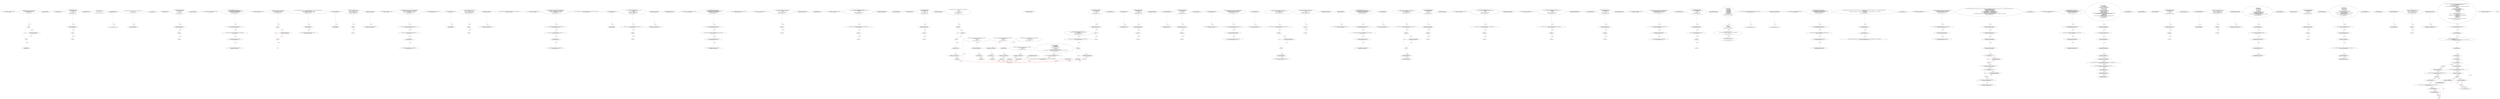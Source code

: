 digraph  {
13 [label="2_ mapping(address => uint) balances_re_ent15;\n13-new_variable-3-3", method="", type_label=new_variable];
19 [label="3_ function withdraw_balances_re_ent15 () public {\n       if (msg.sender.send(balances_re_ent15[msg.sender ]))\n          balances_re_ent15[msg.sender] = 0;\n      }\n19-function_definition-4-7", method="withdraw_balances_re_ent15()", type_label=function_definition];
23 [label="4_ if\n23-if-5-6", method="withdraw_balances_re_ent15()", type_label=if];
2902 [label="4_ end_if", method="withdraw_balances_re_ent15()", type_label=end_if];
36 [label="5_ balances_re_ent15[msg.sender] = 0;\n36-expression_statement-6-6", method="withdraw_balances_re_ent15()", type_label=expression_statement];
44 [label="7_ address public owner;\n44-new_variable-8-8", method="", type_label=new_variable];
51 [label="9_ owner = msg.sender;\n51-expression_statement-10-10", method="", type_label=expression_statement];
57 [label="11_ bool not_called_re_ent41 = true;\n57-new_variable-12-12", method="", type_label=new_variable];
63 [label="12_ function bug_re_ent41() public{\n        require(not_called_re_ent41);\n        if( ! (msg.sender.send(1 ether) ) ){\n            revert();\n        }\n        not_called_re_ent41 = false;\n    }\n63-function_definition-13-19", method="bug_re_ent41()", type_label=function_definition];
67 [label="13_ require(not_called_re_ent41);\n67-expression_statement-14-14", method="bug_re_ent41()", type_label=expression_statement];
72 [label="14_ if\n72-if-15-17", method="bug_re_ent41()", type_label=if];
2951 [label="14_ end_if", method="bug_re_ent41()", type_label=end_if];
87 [label="17_ not_called_re_ent41 = false;\n87-expression_statement-18-18", method="bug_re_ent41()", type_label=expression_statement];
92 [label="19_ modifier onlyOwner {\n        require(msg.sender == owner);\n        _;\n    }\n92-expression_statement-20-23", method="", type_label=expression_statement];
95 [label="20_ require(msg.sender == owner);\n95-expression_statement-21-21", method="", type_label=expression_statement];
104 [label="21_ _;\n104-expression_statement-22-22", method="", type_label=expression_statement];
106 [label="23_ function transferOwnership(address newOwner) onlyOwner public {\n        owner = newOwner;\n    }\n106-function_definition-24-26", method="transferOwnership(address newOwner)", type_label=function_definition];
112 [label="23_ onlyOwner\n112-expression_statement-24-24", method="transferOwnership(address newOwner)", type_label=expression_statement];
116 [label="24_ owner = newOwner;\n116-expression_statement-25-25", method="transferOwnership(address newOwner)", type_label=expression_statement];
120 [label="26_ uint256 counter_re_ent42 =0;\n120-new_variable-27-27", method="", type_label=new_variable];
125 [label="27_ function callme_re_ent42() public{\n        require(counter_re_ent42<=5);\n	if( ! (msg.sender.send(10 ether) ) ){\n            revert();\n        }\n        counter_re_ent42 += 1;\n    }\n125-function_definition-28-34", method="callme_re_ent42()", type_label=function_definition];
129 [label="28_ require(counter_re_ent42<=5);\n129-expression_statement-29-29", method="callme_re_ent42()", type_label=expression_statement];
136 [label="29_ if\n136-if-30-32", method="callme_re_ent42()", type_label=if];
3015 [label="29_ end_if", method="callme_re_ent42()", type_label=end_if];
151 [label="32_ counter_re_ent42 += 1;\n151-expression_statement-33-33", method="callme_re_ent42()", type_label=expression_statement];
158 [label="36_ mapping(address => uint) redeemableEther_re_ent39;\n158-new_variable-37-37", method="", type_label=new_variable];
164 [label="37_ function claimReward_re_ent39() public {        \n        require(redeemableEther_re_ent39[msg.sender] > 0);\n        uint transferValue_re_ent39 = redeemableEther_re_ent39[msg.sender];\n        msg.sender.transfer(transferValue_re_ent39);    \n        redeemableEther_re_ent39[msg.sender] = 0;\n    }\n164-function_definition-38-43", method="claimReward_re_ent39()", type_label=function_definition];
168 [label="38_ require(redeemableEther_re_ent39[msg.sender] > 0);\n168-expression_statement-39-39", method="claimReward_re_ent39()", type_label=expression_statement];
179 [label="39_ uint transferValue_re_ent39 = redeemableEther_re_ent39[msg.sender];\n179-new_variable-40-40", method="claimReward_re_ent39()", type_label=new_variable];
189 [label="40_ msg.sender.transfer(transferValue_re_ent39);\n189-expression_statement-41-41", method="claimReward_re_ent39()", type_label=expression_statement];
198 [label="41_ redeemableEther_re_ent39[msg.sender] = 0;\n198-expression_statement-42-42", method="claimReward_re_ent39()", type_label=expression_statement];
216 [label="44_ mapping(address => uint) balances_re_ent36;\n216-new_variable-45-45", method="", type_label=new_variable];
222 [label="45_ function withdraw_balances_re_ent36 () public {\n       if (msg.sender.send(balances_re_ent36[msg.sender ]))\n          balances_re_ent36[msg.sender] = 0;\n      }\n222-function_definition-46-49", method="withdraw_balances_re_ent36()", type_label=function_definition];
226 [label="46_ if\n226-if-47-48", method="withdraw_balances_re_ent36()", type_label=if];
3105 [label="46_ end_if", method="withdraw_balances_re_ent36()", type_label=end_if];
239 [label="47_ balances_re_ent36[msg.sender] = 0;\n239-expression_statement-48-48", method="withdraw_balances_re_ent36()", type_label=expression_statement];
265 [label="50_ function receiveApproval(address _from, uint256 _value, address _token, bytes memory _extraData) public {\n        Token t = Token(_token);\n        require(t.transferFrom(_from, address(this), _value));\n        emit receivedTokens(_from, _value, _token, _extraData);\n    }\n265-function_definition-51-55", method="receiveApproval(address _from,uint256 _value,address _token,bytes memory _extraData)", type_label=function_definition];
285 [label="51_ Token t = Token(_token);\n285-new_variable-52-52", method="receiveApproval(address _from,uint256 _value,address _token,bytes memory _extraData)", type_label=new_variable];
295 [label="52_ require(t.transferFrom(_from, address(this), _value));\n295-expression_statement-53-53", method="receiveApproval(address _from,uint256 _value,address _token,bytes memory _extraData)", type_label=expression_statement];
321 [label="55_ address payable lastPlayer_re_ent2;\n321-new_variable-56-56", method="", type_label=new_variable];
325 [label="56_ uint jackpot_re_ent2;\n325-new_variable-57-57", method="", type_label=new_variable];
329 [label="57_ function buyTicket_re_ent2() public{\n	    if (!(lastPlayer_re_ent2.send(jackpot_re_ent2)))\n        revert();\n      lastPlayer_re_ent2 = msg.sender;\n      jackpot_re_ent2    = address(this).balance;\n    }\n329-function_definition-58-63", method="buyTicket_re_ent2()", type_label=function_definition];
333 [label="58_ if\n333-if-59-60", method="buyTicket_re_ent2()", type_label=if];
3212 [label="58_ end_if", method="buyTicket_re_ent2()", type_label=end_if];
344 [label="60_ lastPlayer_re_ent2 = msg.sender;\n344-expression_statement-61-61", method="buyTicket_re_ent2()", type_label=expression_statement];
350 [label="61_ jackpot_re_ent2    = address(this).balance;\n350-expression_statement-62-62", method="buyTicket_re_ent2()", type_label=expression_statement];
372 [label="66_ mapping(address => uint) balances_re_ent17;\n372-new_variable-67-67", method="", type_label=new_variable];
378 [label="67_ function withdrawFunds_re_ent17 (uint256 _weiToWithdraw) public {\n        require(balances_re_ent17[msg.sender] >= _weiToWithdraw);\n        (bool success,)=msg.sender.call.value(_weiToWithdraw)(\"\");\n        require(success);   \n        balances_re_ent17[msg.sender] -= _weiToWithdraw;\n    }\n378-function_definition-68-73", method="withdrawFunds_re_ent17(uint256 _weiToWithdraw)", type_label=function_definition];
386 [label="68_ require(balances_re_ent17[msg.sender] >= _weiToWithdraw);\n386-expression_statement-69-69", method="withdrawFunds_re_ent17(uint256 _weiToWithdraw)", type_label=expression_statement];
397 [label="69_ (bool success,)=msg.sender.call.value(_weiToWithdraw)(\"\");\n397-new_variable-70-70", method="withdrawFunds_re_ent17(uint256 _weiToWithdraw)", type_label=new_variable];
417 [label="70_ require(success);\n417-expression_statement-71-71", method="withdrawFunds_re_ent17(uint256 _weiToWithdraw)", type_label=expression_statement];
422 [label="71_ balances_re_ent17[msg.sender] -= _weiToWithdraw;\n422-expression_statement-72-72", method="withdrawFunds_re_ent17(uint256 _weiToWithdraw)", type_label=expression_statement];
433 [label="75_ function totalSupply() public view returns (uint256);\n433-function_definition-76-76", method="totalSupply()", type_label=function_definition];
441 [label="76_ address payable lastPlayer_re_ent37;\n441-new_variable-77-77", method="", type_label=new_variable];
445 [label="77_ uint jackpot_re_ent37;\n445-new_variable-78-78", method="", type_label=new_variable];
449 [label="78_ function buyTicket_re_ent37() public{\n	    if (!(lastPlayer_re_ent37.send(jackpot_re_ent37)))\n        revert();\n      lastPlayer_re_ent37 = msg.sender;\n      jackpot_re_ent37    = address(this).balance;\n    }\n449-function_definition-79-84", method="buyTicket_re_ent37()", type_label=function_definition];
453 [label="79_ if\n453-if-80-81", method="buyTicket_re_ent37()", type_label=if];
3332 [label="79_ end_if", method="buyTicket_re_ent37()", type_label=end_if];
464 [label="81_ lastPlayer_re_ent37 = msg.sender;\n464-expression_statement-82-82", method="buyTicket_re_ent37()", type_label=expression_statement];
470 [label="82_ jackpot_re_ent37    = address(this).balance;\n470-expression_statement-83-83", method="buyTicket_re_ent37()", type_label=expression_statement];
478 [label="84_ function actualBalanceOf(address _owner) public view returns (uint256 balance);\n478-function_definition-85-85", method="actualBalanceOf(address _owner)", type_label=function_definition];
491 [label="85_ mapping(address => uint) balances_re_ent3;\n491-new_variable-86-86", method="", type_label=new_variable];
497 [label="86_ function withdrawFunds_re_ent3 (uint256 _weiToWithdraw) public {\n        require(balances_re_ent3[msg.sender] >= _weiToWithdraw);\n	(bool success,)= msg.sender.call.value(_weiToWithdraw)(\"\");\n        require(success);   \n        balances_re_ent3[msg.sender] -= _weiToWithdraw;\n    }\n497-function_definition-87-92", method="withdrawFunds_re_ent3(uint256 _weiToWithdraw)", type_label=function_definition];
505 [label="87_ require(balances_re_ent3[msg.sender] >= _weiToWithdraw);\n505-expression_statement-88-88", method="withdrawFunds_re_ent3(uint256 _weiToWithdraw)", type_label=expression_statement];
516 [label="88_ (bool success,)= msg.sender.call.value(_weiToWithdraw)(\"\");\n516-new_variable-89-89", method="withdrawFunds_re_ent3(uint256 _weiToWithdraw)", type_label=new_variable];
536 [label="89_ require(success);\n536-expression_statement-90-90", method="withdrawFunds_re_ent3(uint256 _weiToWithdraw)", type_label=expression_statement];
541 [label="90_ balances_re_ent3[msg.sender] -= _weiToWithdraw;\n541-expression_statement-91-91", method="withdrawFunds_re_ent3(uint256 _weiToWithdraw)", type_label=expression_statement];
549 [label="92_ function transferFrom(address _from, address _to, uint256 _value) public returns (bool success);\n549-function_definition-93-93", method="transferFrom(address _from,address _to,uint256 _value)", type_label=function_definition];
569 [label="93_ address payable lastPlayer_re_ent9;\n569-new_variable-94-94", method="", type_label=new_variable];
573 [label="94_ uint jackpot_re_ent9;\n573-new_variable-95-95", method="", type_label=new_variable];
577 [label="95_ function buyTicket_re_ent9() public{\n	    (bool success,) = lastPlayer_re_ent9.call.value(jackpot_re_ent9)(\"\");\n	    if (!success)\n	        revert();\n      lastPlayer_re_ent9 = msg.sender;\n      jackpot_re_ent9    = address(this).balance;\n    }\n577-function_definition-96-102", method="buyTicket_re_ent9()", type_label=function_definition];
581 [label="96_ (bool success,) = lastPlayer_re_ent9.call.value(jackpot_re_ent9)(\"\");\n581-new_variable-97-97", method="buyTicket_re_ent9()", type_label=new_variable];
599 [label="97_ if\n599-if-98-99", method="buyTicket_re_ent9()", type_label=if];
3478 [label="97_ end_if", method="buyTicket_re_ent9()", type_label=end_if];
604 [label="99_ lastPlayer_re_ent9 = msg.sender;\n604-expression_statement-100-100", method="buyTicket_re_ent9()", type_label=expression_statement];
610 [label="100_ jackpot_re_ent9    = address(this).balance;\n610-expression_statement-101-101", method="buyTicket_re_ent9()", type_label=expression_statement];
618 [label="102_ function renounceOwnership() public;\n618-function_definition-103-103", method="renounceOwnership()", type_label=function_definition];
621 [label="103_ mapping(address => uint) redeemableEther_re_ent25;\n621-new_variable-104-104", method="", type_label=new_variable];
627 [label="104_ function claimReward_re_ent25() public {        \n        require(redeemableEther_re_ent25[msg.sender] > 0);\n        uint transferValue_re_ent25 = redeemableEther_re_ent25[msg.sender];\n        msg.sender.transfer(transferValue_re_ent25);    \n        redeemableEther_re_ent25[msg.sender] = 0;\n    }\n627-function_definition-105-110", method="claimReward_re_ent25()", type_label=function_definition];
631 [label="105_ require(redeemableEther_re_ent25[msg.sender] > 0);\n631-expression_statement-106-106", method="claimReward_re_ent25()", type_label=expression_statement];
642 [label="106_ uint transferValue_re_ent25 = redeemableEther_re_ent25[msg.sender];\n642-new_variable-107-107", method="claimReward_re_ent25()", type_label=new_variable];
652 [label="107_ msg.sender.transfer(transferValue_re_ent25);\n652-expression_statement-108-108", method="claimReward_re_ent25()", type_label=expression_statement];
661 [label="108_ redeemableEther_re_ent25[msg.sender] = 0;\n661-expression_statement-109-109", method="claimReward_re_ent25()", type_label=expression_statement];
669 [label="110_ function transferOwnership(address _newOwner) public;\n669-function_definition-111-111", method="transferOwnership(address _newOwner)", type_label=function_definition];
676 [label="111_ mapping(address => uint) userBalance_re_ent19;\n676-new_variable-112-112", method="", type_label=new_variable];
682 [label="112_ function withdrawBalance_re_ent19() public{\n        if( ! (msg.sender.send(userBalance_re_ent19[msg.sender]) ) ){\n            revert();\n        }\n        userBalance_re_ent19[msg.sender] = 0;\n    }\n682-function_definition-113-118", method="withdrawBalance_re_ent19()", type_label=function_definition];
686 [label="113_ if\n686-if-114-116", method="withdrawBalance_re_ent19()", type_label=if];
3565 [label="113_ end_if", method="withdrawBalance_re_ent19()", type_label=end_if];
704 [label="116_ userBalance_re_ent19[msg.sender] = 0;\n704-expression_statement-117-117", method="withdrawBalance_re_ent19()", type_label=expression_statement];
712 [label="118_ function pause() public;\n712-function_definition-119-119", method="pause()", type_label=function_definition];
715 [label="119_ mapping(address => uint) userBalance_re_ent26;\n715-new_variable-120-120", method="", type_label=new_variable];
721 [label="120_ function withdrawBalance_re_ent26() public{\n        (bool success,)= msg.sender.call.value(userBalance_re_ent26[msg.sender])(\"\");\n        if( ! success ){\n            revert();\n        }\n        userBalance_re_ent26[msg.sender] = 0;\n    }\n721-function_definition-121-127", method="withdrawBalance_re_ent26()", type_label=function_definition];
725 [label="121_ (bool success,)= msg.sender.call.value(userBalance_re_ent26[msg.sender])(\"\");\n725-new_variable-122-122", method="withdrawBalance_re_ent26()", type_label=new_variable];
749 [label="122_ if\n749-if-123-125", method="withdrawBalance_re_ent26()", type_label=if];
3628 [label="122_ end_if", method="withdrawBalance_re_ent26()", type_label=end_if];
755 [label="125_ userBalance_re_ent26[msg.sender] = 0;\n755-expression_statement-126-126", method="withdrawBalance_re_ent26()", type_label=expression_statement];
763 [label="127_ function unpause() public;\n763-function_definition-128-128", method="unpause()", type_label=function_definition];
766 [label="128_ bool not_called_re_ent20 = true;\n766-new_variable-129-129", method="", type_label=new_variable];
772 [label="129_ function bug_re_ent20() public{\n        require(not_called_re_ent20);\n        if( ! (msg.sender.send(1 ether) ) ){\n            revert();\n        }\n        not_called_re_ent20 = false;\n    }\n772-function_definition-130-136", method="bug_re_ent20()", type_label=function_definition];
776 [label="130_ require(not_called_re_ent20);\n776-expression_statement-131-131", method="bug_re_ent20()", type_label=expression_statement];
781 [label="131_ if\n781-if-132-134", method="bug_re_ent20()", type_label=if];
3660 [label="131_ end_if", method="bug_re_ent20()", type_label=end_if];
796 [label="134_ not_called_re_ent20 = false;\n796-expression_statement-135-135", method="bug_re_ent20()", type_label=expression_statement];
804 [label="138_ function mul(uint256 a, uint256 b) internal pure returns (uint256) {\n        if (a == 0) {\n            return 0;\n        }\n        uint256 c = a * b;\n        require(c / a == b, \"Safe mul error\");\n        return c;\n    }\n804-function_definition-139-146", method="mul(uint256 a,uint256 b)", type_label=function_definition];
821 [label="139_ if_a == 0\n821-if-140-142", method="mul(uint256 a,uint256 b)", type_label=if];
3700 [label="139_ end_if", method="mul(uint256 a,uint256 b)", type_label=end_if];
826 [label="140_ return 0;\n826-return-141-141", method="mul(uint256 a,uint256 b)", type_label=return];
828 [label="142_ uint256 c = a * b;\n828-new_variable-143-143", method="mul(uint256 a,uint256 b)", type_label=new_variable];
836 [label="143_ require(c / a == b, \"Safe mul error\");\n836-expression_statement-144-144", method="mul(uint256 a,uint256 b)", type_label=expression_statement];
848 [label="144_ return c;\n848-return-145-145", method="mul(uint256 a,uint256 b)", type_label=return];
850 [label="146_ function div(uint256 a, uint256 b) internal pure returns (uint256) {\n        require(b > 0, \"Safe div error\");\n        uint256 c = a / b;\n        return c;\n    }\n850-function_definition-147-151", method="div(uint256 a,uint256 b)", type_label=function_definition];
867 [label="147_ require(b > 0, \"Safe div error\");\n867-expression_statement-148-148", method="div(uint256 a,uint256 b)", type_label=expression_statement];
877 [label="148_ uint256 c = a / b;\n877-new_variable-149-149", method="div(uint256 a,uint256 b)", type_label=new_variable];
885 [label="149_ return c;\n885-return-150-150", method="div(uint256 a,uint256 b)", type_label=return];
887 [label="151_ function sub(uint256 a, uint256 b) internal pure returns (uint256) {\n        require(b <= a, \"Safe sub error\");\n        uint256 c = a - b;\n        return c;\n    }\n887-function_definition-152-156", method="sub(uint256 a,uint256 b)", type_label=function_definition];
904 [label="152_ require(b <= a, \"Safe sub error\");\n904-expression_statement-153-153", method="sub(uint256 a,uint256 b)", type_label=expression_statement];
914 [label="153_ uint256 c = a - b;\n914-new_variable-154-154", method="sub(uint256 a,uint256 b)", type_label=new_variable];
922 [label="154_ return c;\n922-return-155-155", method="sub(uint256 a,uint256 b)", type_label=return];
924 [label="156_ function add(uint256 a, uint256 b) internal pure returns (uint256) {\n        uint256 c = a + b;\n        require(c >= a, \"Safe add error\");\n        return c;\n    }\n924-function_definition-157-161", method="add(uint256 a,uint256 b)", type_label=function_definition];
941 [label="157_ uint256 c = a + b;\n941-new_variable-158-158", method="add(uint256 a,uint256 b)", type_label=new_variable];
949 [label="158_ require(c >= a, \"Safe add error\");\n949-expression_statement-159-159", method="add(uint256 a,uint256 b)", type_label=expression_statement];
959 [label="159_ return c;\n959-return-160-160", method="add(uint256 a,uint256 b)", type_label=return];
961 [label="161_ function mod(uint256 a, uint256 b) internal pure returns (uint256) {\n        require(b != 0, \"Safe mod error\");\n        return a % b;\n    }\n961-function_definition-162-165", method="mod(uint256 a,uint256 b)", type_label=function_definition];
978 [label="162_ require(b != 0, \"Safe mod error\");\n978-expression_statement-163-163", method="mod(uint256 a,uint256 b)", type_label=expression_statement];
988 [label="163_ return a % b;\n988-return-164-164", method="mod(uint256 a,uint256 b)", type_label=return];
1006 [label="168_ uint256 counter_re_ent28 =0;\n1006-new_variable-169-169", method="", type_label=new_variable];
1011 [label="169_ function callme_re_ent28() public{\n        require(counter_re_ent28<=5);\n	if( ! (msg.sender.send(10 ether) ) ){\n            revert();\n        }\n        counter_re_ent28 += 1;\n    }\n1011-function_definition-170-176", method="callme_re_ent28()", type_label=function_definition];
1015 [label="170_ require(counter_re_ent28<=5);\n1015-expression_statement-171-171", method="callme_re_ent28()", type_label=expression_statement];
1022 [label="171_ if\n1022-if-172-174", method="callme_re_ent28()", type_label=if];
3901 [label="171_ end_if", method="callme_re_ent28()", type_label=end_if];
1037 [label="174_ counter_re_ent28 += 1;\n1037-expression_statement-175-175", method="callme_re_ent28()", type_label=expression_statement];
1041 [label="176_ uint public minimumQuorum;\n1041-new_variable-177-177", method="", type_label=new_variable];
1046 [label="177_ bool not_called_re_ent34 = true;\n1046-new_variable-178-178", method="", type_label=new_variable];
1052 [label="178_ function bug_re_ent34() public{\n        require(not_called_re_ent34);\n        if( ! (msg.sender.send(1 ether) ) ){\n            revert();\n        }\n        not_called_re_ent34 = false;\n    }\n1052-function_definition-179-185", method="bug_re_ent34()", type_label=function_definition];
1056 [label="179_ require(not_called_re_ent34);\n1056-expression_statement-180-180", method="bug_re_ent34()", type_label=expression_statement];
1061 [label="180_ if\n1061-if-181-183", method="bug_re_ent34()", type_label=if];
3940 [label="180_ end_if", method="bug_re_ent34()", type_label=end_if];
1076 [label="183_ not_called_re_ent34 = false;\n1076-expression_statement-184-184", method="bug_re_ent34()", type_label=expression_statement];
1081 [label="185_ uint public minimumTokensToVote;\n1081-new_variable-186-186", method="", type_label=new_variable];
1086 [label="186_ uint256 counter_re_ent21 =0;\n1086-new_variable-187-187", method="", type_label=new_variable];
1091 [label="187_ function callme_re_ent21() public{\n        require(counter_re_ent21<=5);\n	if( ! (msg.sender.send(10 ether) ) ){\n            revert();\n        }\n        counter_re_ent21 += 1;\n    }\n1091-function_definition-188-194", method="callme_re_ent21()", type_label=function_definition];
1095 [label="188_ require(counter_re_ent21<=5);\n1095-expression_statement-189-189", method="callme_re_ent21()", type_label=expression_statement];
1102 [label="189_ if\n1102-if-190-192", method="callme_re_ent21()", type_label=if];
3981 [label="189_ end_if", method="callme_re_ent21()", type_label=end_if];
1117 [label="192_ counter_re_ent21 += 1;\n1117-expression_statement-193-193", method="callme_re_ent21()", type_label=expression_statement];
1121 [label="194_ uint public debatingPeriodInMinutes;\n1121-new_variable-195-195", method="", type_label=new_variable];
1126 [label="195_ mapping(address => uint) balances_re_ent10;\n1126-new_variable-196-196", method="", type_label=new_variable];
1132 [label="196_ function withdrawFunds_re_ent10 (uint256 _weiToWithdraw) public {\n        require(balances_re_ent10[msg.sender] >= _weiToWithdraw);\n        require(msg.sender.send(_weiToWithdraw));   \n        balances_re_ent10[msg.sender] -= _weiToWithdraw;\n    }\n1132-function_definition-197-201", method="withdrawFunds_re_ent10(uint256 _weiToWithdraw)", type_label=function_definition];
1140 [label="197_ require(balances_re_ent10[msg.sender] >= _weiToWithdraw);\n1140-expression_statement-198-198", method="withdrawFunds_re_ent10(uint256 _weiToWithdraw)", type_label=expression_statement];
1151 [label="198_ require(msg.sender.send(_weiToWithdraw));\n1151-expression_statement-199-199", method="withdrawFunds_re_ent10(uint256 _weiToWithdraw)", type_label=expression_statement];
1163 [label="199_ balances_re_ent10[msg.sender] -= _weiToWithdraw;\n1163-expression_statement-200-200", method="withdrawFunds_re_ent10(uint256 _weiToWithdraw)", type_label=expression_statement];
1171 [label="201_ Proposal[] public proposals;\n1171-new_variable-202-202", method="", type_label=new_variable];
1178 [label="202_ mapping(address => uint) balances_re_ent21;\n1178-new_variable-203-203", method="", type_label=new_variable];
1184 [label="203_ function withdraw_balances_re_ent21 () public {\n       (bool success,)= msg.sender.call.value(balances_re_ent21[msg.sender ])(\"\");\n       if (success)\n          balances_re_ent21[msg.sender] = 0;\n      }\n1184-function_definition-204-208", method="withdraw_balances_re_ent21()", type_label=function_definition];
1188 [label="204_ (bool success,)= msg.sender.call.value(balances_re_ent21[msg.sender ])(\"\");\n1188-new_variable-205-205", method="withdraw_balances_re_ent21()", type_label=new_variable];
1212 [label="205_ if\n1212-if-206-207", method="withdraw_balances_re_ent21()", type_label=if];
4091 [label="205_ end_if", method="withdraw_balances_re_ent21()", type_label=end_if];
1214 [label="206_ balances_re_ent21[msg.sender] = 0;\n1214-expression_statement-207-207", method="withdraw_balances_re_ent21()", type_label=expression_statement];
1222 [label="208_ uint public numProposals;\n1222-new_variable-209-209", method="", type_label=new_variable];
1227 [label="209_ mapping(address => uint) userBalance_re_ent12;\n1227-new_variable-210-210", method="", type_label=new_variable];
1233 [label="210_ function withdrawBalance_re_ent12() public{\n        if( ! (msg.sender.send(userBalance_re_ent12[msg.sender]) ) ){\n            revert();\n        }\n        userBalance_re_ent12[msg.sender] = 0;\n    }\n1233-function_definition-211-216", method="withdrawBalance_re_ent12()", type_label=function_definition];
1237 [label="211_ if\n1237-if-212-214", method="withdrawBalance_re_ent12()", type_label=if];
4116 [label="211_ end_if", method="withdrawBalance_re_ent12()", type_label=end_if];
1255 [label="214_ userBalance_re_ent12[msg.sender] = 0;\n1255-expression_statement-215-215", method="withdrawBalance_re_ent12()", type_label=expression_statement];
1263 [label="216_ Token public tokenAddress;\n1263-new_variable-217-217", method="", type_label=new_variable];
1269 [label="217_ mapping(address => uint) redeemableEther_re_ent11;\n1269-new_variable-218-218", method="", type_label=new_variable];
1275 [label="218_ function claimReward_re_ent11() public {        \n        require(redeemableEther_re_ent11[msg.sender] > 0);\n        uint transferValue_re_ent11 = redeemableEther_re_ent11[msg.sender];\n        msg.sender.transfer(transferValue_re_ent11);    \n        redeemableEther_re_ent11[msg.sender] = 0;\n    }\n1275-function_definition-219-224", method="claimReward_re_ent11()", type_label=function_definition];
1279 [label="219_ require(redeemableEther_re_ent11[msg.sender] > 0);\n1279-expression_statement-220-220", method="claimReward_re_ent11()", type_label=expression_statement];
1290 [label="220_ uint transferValue_re_ent11 = redeemableEther_re_ent11[msg.sender];\n1290-new_variable-221-221", method="claimReward_re_ent11()", type_label=new_variable];
1300 [label="221_ msg.sender.transfer(transferValue_re_ent11);\n1300-expression_statement-222-222", method="claimReward_re_ent11()", type_label=expression_statement];
1309 [label="222_ redeemableEther_re_ent11[msg.sender] = 0;\n1309-expression_statement-223-223", method="claimReward_re_ent11()", type_label=expression_statement];
1317 [label="224_ address chairmanAddress;\n1317-new_variable-225-225", method="", type_label=new_variable];
1321 [label="225_ mapping(address => uint) balances_re_ent1;\n1321-new_variable-226-226", method="", type_label=new_variable];
1327 [label="226_ function withdraw_balances_re_ent1 () public {\n       (bool success,) =msg.sender.call.value(balances_re_ent1[msg.sender ])(\"\");\n       if (success)\n          balances_re_ent1[msg.sender] = 0;\n      }\n1327-function_definition-227-231", method="withdraw_balances_re_ent1()", type_label=function_definition];
1331 [label="227_ (bool success,) =msg.sender.call.value(balances_re_ent1[msg.sender ])(\"\");\n1331-new_variable-228-228", method="withdraw_balances_re_ent1()", type_label=new_variable];
1355 [label="228_ if\n1355-if-229-230", method="withdraw_balances_re_ent1()", type_label=if];
4234 [label="228_ end_if", method="withdraw_balances_re_ent1()", type_label=end_if];
1357 [label="229_ balances_re_ent1[msg.sender] = 0;\n1357-expression_statement-230-230", method="withdraw_balances_re_ent1()", type_label=expression_statement];
1365 [label="231_ bool public initialized = false;\n1365-new_variable-232-232", method="", type_label=new_variable];
1372 [label="232_ uint256 counter_re_ent35 =0;\n1372-new_variable-233-233", method="", type_label=new_variable];
1377 [label="233_ function callme_re_ent35() public{\n        require(counter_re_ent35<=5);\n	if( ! (msg.sender.send(10 ether) ) ){\n            revert();\n        }\n        counter_re_ent35 += 1;\n    }\n1377-function_definition-234-240", method="callme_re_ent35()", type_label=function_definition];
1381 [label="234_ require(counter_re_ent35<=5);\n1381-expression_statement-235-235", method="callme_re_ent35()", type_label=expression_statement];
1388 [label="235_ if\n1388-if-236-238", method="callme_re_ent35()", type_label=if];
4267 [label="235_ end_if", method="callme_re_ent35()", type_label=end_if];
1403 [label="238_ counter_re_ent35 += 1;\n1403-expression_statement-239-239", method="callme_re_ent35()", type_label=expression_statement];
1409 [label="241_ mapping(address => uint) userBalance_re_ent40;\n1409-new_variable-242-242", method="", type_label=new_variable];
1415 [label="242_ function withdrawBalance_re_ent40() public{\n        (bool success,)=msg.sender.call.value(userBalance_re_ent40[msg.sender])(\"\");\n        if( ! success ){\n            revert();\n        }\n        userBalance_re_ent40[msg.sender] = 0;\n    }\n1415-function_definition-243-249", method="withdrawBalance_re_ent40()", type_label=function_definition];
1419 [label="243_ (bool success,)=msg.sender.call.value(userBalance_re_ent40[msg.sender])(\"\");\n1419-new_variable-244-244", method="withdrawBalance_re_ent40()", type_label=new_variable];
1443 [label="244_ if\n1443-if-245-247", method="withdrawBalance_re_ent40()", type_label=if];
4322 [label="244_ end_if", method="withdrawBalance_re_ent40()", type_label=end_if];
1449 [label="247_ userBalance_re_ent40[msg.sender] = 0;\n1449-expression_statement-248-248", method="withdrawBalance_re_ent40()", type_label=expression_statement];
1475 [label="250_ mapping(address => uint) userBalance_re_ent33;\n1475-new_variable-251-251", method="", type_label=new_variable];
1481 [label="251_ function withdrawBalance_re_ent33() public{\n        (bool success,)= msg.sender.call.value(userBalance_re_ent33[msg.sender])(\"\");\n        if( ! success ){\n            revert();\n        }\n        userBalance_re_ent33[msg.sender] = 0;\n    }\n1481-function_definition-252-258", method="withdrawBalance_re_ent33()", type_label=function_definition];
1485 [label="252_ (bool success,)= msg.sender.call.value(userBalance_re_ent33[msg.sender])(\"\");\n1485-new_variable-253-253", method="withdrawBalance_re_ent33()", type_label=new_variable];
1509 [label="253_ if\n1509-if-254-256", method="withdrawBalance_re_ent33()", type_label=if];
4388 [label="253_ end_if", method="withdrawBalance_re_ent33()", type_label=end_if];
1515 [label="256_ userBalance_re_ent33[msg.sender] = 0;\n1515-expression_statement-257-257", method="withdrawBalance_re_ent33()", type_label=expression_statement];
1537 [label="259_ bool not_called_re_ent27 = true;\n1537-new_variable-260-260", method="", type_label=new_variable];
1543 [label="260_ function bug_re_ent27() public{\n        require(not_called_re_ent27);\n        if( ! (msg.sender.send(1 ether) ) ){\n            revert();\n        }\n        not_called_re_ent27 = false;\n    }\n1543-function_definition-261-267", method="bug_re_ent27()", type_label=function_definition];
1547 [label="261_ require(not_called_re_ent27);\n1547-expression_statement-262-262", method="bug_re_ent27()", type_label=expression_statement];
1552 [label="262_ if\n1552-if-263-265", method="bug_re_ent27()", type_label=if];
4431 [label="262_ end_if", method="bug_re_ent27()", type_label=end_if];
1567 [label="265_ not_called_re_ent27 = false;\n1567-expression_statement-266-266", method="bug_re_ent27()", type_label=expression_statement];
1590 [label="268_ mapping(address => uint) balances_re_ent31;\n1590-new_variable-269-269", method="", type_label=new_variable];
1596 [label="269_ function withdrawFunds_re_ent31 (uint256 _weiToWithdraw) public {\n        require(balances_re_ent31[msg.sender] >= _weiToWithdraw);\n        require(msg.sender.send(_weiToWithdraw));   \n        balances_re_ent31[msg.sender] -= _weiToWithdraw;\n    }\n1596-function_definition-270-274", method="withdrawFunds_re_ent31(uint256 _weiToWithdraw)", type_label=function_definition];
1604 [label="270_ require(balances_re_ent31[msg.sender] >= _weiToWithdraw);\n1604-expression_statement-271-271", method="withdrawFunds_re_ent31(uint256 _weiToWithdraw)", type_label=expression_statement];
1615 [label="271_ require(msg.sender.send(_weiToWithdraw));\n1615-expression_statement-272-272", method="withdrawFunds_re_ent31(uint256 _weiToWithdraw)", type_label=expression_statement];
1627 [label="272_ balances_re_ent31[msg.sender] -= _weiToWithdraw;\n1627-expression_statement-273-273", method="withdrawFunds_re_ent31(uint256 _weiToWithdraw)", type_label=expression_statement];
1657 [label="275_ bool not_called_re_ent13 = true;\n1657-new_variable-276-276", method="", type_label=new_variable];
1663 [label="276_ function bug_re_ent13() public{\n        require(not_called_re_ent13);\n        (bool success,)=msg.sender.call.value(1 ether)(\"\");\n        if( ! success ){\n            revert();\n        }\n        not_called_re_ent13 = false;\n    }\n1663-function_definition-277-284", method="bug_re_ent13()", type_label=function_definition];
1667 [label="277_ require(not_called_re_ent13);\n1667-expression_statement-278-278", method="bug_re_ent13()", type_label=expression_statement];
1672 [label="278_ (bool success,)=msg.sender.call.value(1 ether)(\"\");\n1672-new_variable-279-279", method="bug_re_ent13()", type_label=new_variable];
1693 [label="279_ if\n1693-if-280-282", method="bug_re_ent13()", type_label=if];
4572 [label="279_ end_if", method="bug_re_ent13()", type_label=end_if];
1699 [label="282_ not_called_re_ent13 = false;\n1699-expression_statement-283-283", method="bug_re_ent13()", type_label=expression_statement];
1718 [label="285_ struct Proposal {\n        address recipient;\n        uint amount;\n        string description;\n        bool signedByChairman;\n        uint minExecutionDate;\n        bool executed;\n        bool proposalPassed;\n        uint numberOfVotes;\n        bytes32 proposalHash;\n        Vote[] votes;\n        mapping (address => bool) voted;\n    }\n1718-expression_statement-286-298", method="Proposal()", type_label=expression_statement];
1768 [label="298_ struct Vote {\n        bool inSupport;\n        address voter;\n    }\n1768-expression_statement-299-302", method="Vote()", type_label=expression_statement];
1778 [label="302_ modifier onlyTokenholders {\n        require(tokenAddress.actualBalanceOf(msg.sender) > minimumTokensToVote);\n        _;\n    }\n1778-expression_statement-303-306", method="", type_label=expression_statement];
1781 [label="303_ require(tokenAddress.actualBalanceOf(msg.sender) > minimumTokensToVote);\n1781-expression_statement-304-304", method="", type_label=expression_statement];
1795 [label="304_ _;\n1795-expression_statement-305-305", method="", type_label=expression_statement];
1797 [label="306_ modifier onlyChairman {\n        require(msg.sender == chairmanAddress);\n        _;\n    }\n1797-expression_statement-307-310", method="", type_label=expression_statement];
1800 [label="307_ require(msg.sender == chairmanAddress);\n1800-expression_statement-308-308", method="", type_label=expression_statement];
1809 [label="308_ _;\n1809-expression_statement-309-309", method="", type_label=expression_statement];
1813 [label="312_ mapping(address => uint) redeemableEther_re_ent32;\n1813-new_variable-313-313", method="", type_label=new_variable];
1819 [label="313_ function claimReward_re_ent32() public {        \n        require(redeemableEther_re_ent32[msg.sender] > 0);\n        uint transferValue_re_ent32 = redeemableEther_re_ent32[msg.sender];\n        msg.sender.transfer(transferValue_re_ent32);    \n        redeemableEther_re_ent32[msg.sender] = 0;\n    }\n1819-function_definition-314-319", method="claimReward_re_ent32()", type_label=function_definition];
1823 [label="314_ require(redeemableEther_re_ent32[msg.sender] > 0);\n1823-expression_statement-315-315", method="claimReward_re_ent32()", type_label=expression_statement];
1834 [label="315_ uint transferValue_re_ent32 = redeemableEther_re_ent32[msg.sender];\n1834-new_variable-316-316", method="claimReward_re_ent32()", type_label=new_variable];
1844 [label="316_ msg.sender.transfer(transferValue_re_ent32);\n1844-expression_statement-317-317", method="claimReward_re_ent32()", type_label=expression_statement];
1853 [label="317_ redeemableEther_re_ent32[msg.sender] = 0;\n1853-expression_statement-318-318", method="claimReward_re_ent32()", type_label=expression_statement];
1861 [label="319_ function init(Token _tokenAddress, address _chairmanAddress, uint _minimumTokensToVote, uint _minimumPercentToPassAVote, uint _minutesForDebate) onlyOwner public {\n        require(!initialized);\n        initialized = true;\n        changeVotingRules(_tokenAddress, _chairmanAddress, _minimumTokensToVote, _minimumPercentToPassAVote, _minutesForDebate);\n        emit Initialized();\n    }\n1861-function_definition-320-325", method="init(Token _tokenAddress,address _chairmanAddress,uint _minimumTokensToVote,uint _minimumPercentToPassAVote,uint _minutesForDebate)", type_label=function_definition];
1884 [label="319_ onlyOwner\n1884-expression_statement-320-320", method="init(Token _tokenAddress,address _chairmanAddress,uint _minimumTokensToVote,uint _minimumPercentToPassAVote,uint _minutesForDebate)", type_label=expression_statement];
1888 [label="320_ require(!initialized);\n1888-expression_statement-321-321", method="init(Token _tokenAddress,address _chairmanAddress,uint _minimumTokensToVote,uint _minimumPercentToPassAVote,uint _minutesForDebate)", type_label=expression_statement];
1894 [label="321_ initialized = true;\n1894-expression_statement-322-322", method="init(Token _tokenAddress,address _chairmanAddress,uint _minimumTokensToVote,uint _minimumPercentToPassAVote,uint _minutesForDebate)", type_label=expression_statement];
1899 [label="322_ changeVotingRules(_tokenAddress, _chairmanAddress, _minimumTokensToVote, _minimumPercentToPassAVote, _minutesForDebate);\n1899-expression_statement-323-323", method="init(Token _tokenAddress,address _chairmanAddress,uint _minimumTokensToVote,uint _minimumPercentToPassAVote,uint _minutesForDebate)", type_label=expression_statement];
1914 [label="325_ mapping(address => uint) balances_re_ent38;\n1914-new_variable-326-326", method="", type_label=new_variable];
1920 [label="326_ function withdrawFunds_re_ent38 (uint256 _weiToWithdraw) public {\n        require(balances_re_ent38[msg.sender] >= _weiToWithdraw);\n        require(msg.sender.send(_weiToWithdraw));   \n        balances_re_ent38[msg.sender] -= _weiToWithdraw;\n    }\n1920-function_definition-327-331", method="withdrawFunds_re_ent38(uint256 _weiToWithdraw)", type_label=function_definition];
1928 [label="327_ require(balances_re_ent38[msg.sender] >= _weiToWithdraw);\n1928-expression_statement-328-328", method="withdrawFunds_re_ent38(uint256 _weiToWithdraw)", type_label=expression_statement];
1939 [label="328_ require(msg.sender.send(_weiToWithdraw));\n1939-expression_statement-329-329", method="withdrawFunds_re_ent38(uint256 _weiToWithdraw)", type_label=expression_statement];
1951 [label="329_ balances_re_ent38[msg.sender] -= _weiToWithdraw;\n1951-expression_statement-330-330", method="withdrawFunds_re_ent38(uint256 _weiToWithdraw)", type_label=expression_statement];
1959 [label="331_ function changeVotingRules(Token _tokenAddress, address _chairmanAddress, uint _minimumTokensToVote, uint _minimumPercentToPassAVote, uint _minutesForDebate) onlyOwner public {\n        require(_chairmanAddress != address(0));\n        require(_minimumPercentToPassAVote <= 51);\n        tokenAddress = Token(_tokenAddress);\n        chairmanAddress = _chairmanAddress;\n        if (_minimumTokensToVote == 0 ) _minimumTokensToVote = 1;\n        minimumTokensToVote = _minimumTokensToVote;\n        if (_minimumPercentToPassAVote == 0 ) _minimumPercentToPassAVote = 51;\n        minimumQuorum = _minimumPercentToPassAVote;\n        debatingPeriodInMinutes = _minutesForDebate;\n        emit ChangeOfRules(_minimumTokensToVote, minimumQuorum, debatingPeriodInMinutes, address(tokenAddress), chairmanAddress);\n    }\n1959-function_definition-332-343", method="changeVotingRules(Token _tokenAddress,address _chairmanAddress,uint _minimumTokensToVote,uint _minimumPercentToPassAVote,uint _minutesForDebate)", type_label=function_definition];
1982 [label="331_ onlyOwner\n1982-expression_statement-332-332", method="changeVotingRules(Token _tokenAddress,address _chairmanAddress,uint _minimumTokensToVote,uint _minimumPercentToPassAVote,uint _minutesForDebate)", type_label=expression_statement];
1986 [label="332_ require(_chairmanAddress != address(0));\n1986-expression_statement-333-333", method="changeVotingRules(Token _tokenAddress,address _chairmanAddress,uint _minimumTokensToVote,uint _minimumPercentToPassAVote,uint _minutesForDebate)", type_label=expression_statement];
1995 [label="333_ require(_minimumPercentToPassAVote <= 51);\n1995-expression_statement-334-334", method="changeVotingRules(Token _tokenAddress,address _chairmanAddress,uint _minimumTokensToVote,uint _minimumPercentToPassAVote,uint _minutesForDebate)", type_label=expression_statement];
2002 [label="334_ tokenAddress = Token(_tokenAddress);\n2002-expression_statement-335-335", method="changeVotingRules(Token _tokenAddress,address _chairmanAddress,uint _minimumTokensToVote,uint _minimumPercentToPassAVote,uint _minutesForDebate)", type_label=expression_statement];
2009 [label="335_ chairmanAddress = _chairmanAddress;\n2009-expression_statement-336-336", method="changeVotingRules(Token _tokenAddress,address _chairmanAddress,uint _minimumTokensToVote,uint _minimumPercentToPassAVote,uint _minutesForDebate)", type_label=expression_statement];
2013 [label="336_ if__minimumTokensToVote == 0\n2013-if-337-337", method="changeVotingRules(Token _tokenAddress,address _chairmanAddress,uint _minimumTokensToVote,uint _minimumPercentToPassAVote,uint _minutesForDebate)", type_label=if];
4892 [label="336_ end_if", method="changeVotingRules(Token _tokenAddress,address _chairmanAddress,uint _minimumTokensToVote,uint _minimumPercentToPassAVote,uint _minutesForDebate)", type_label=end_if];
2017 [label="336_ _minimumTokensToVote = 1;\n2017-expression_statement-337-337", method="changeVotingRules(Token _tokenAddress,address _chairmanAddress,uint _minimumTokensToVote,uint _minimumPercentToPassAVote,uint _minutesForDebate)", type_label=expression_statement];
2021 [label="337_ minimumTokensToVote = _minimumTokensToVote;\n2021-expression_statement-338-338", method="changeVotingRules(Token _tokenAddress,address _chairmanAddress,uint _minimumTokensToVote,uint _minimumPercentToPassAVote,uint _minutesForDebate)", type_label=expression_statement];
2025 [label="338_ if__minimumPercentToPassAVote == 0\n2025-if-339-339", method="changeVotingRules(Token _tokenAddress,address _chairmanAddress,uint _minimumTokensToVote,uint _minimumPercentToPassAVote,uint _minutesForDebate)", type_label=if];
4904 [label="338_ end_if", method="changeVotingRules(Token _tokenAddress,address _chairmanAddress,uint _minimumTokensToVote,uint _minimumPercentToPassAVote,uint _minutesForDebate)", type_label=end_if];
2029 [label="338_ _minimumPercentToPassAVote = 51;\n2029-expression_statement-339-339", method="changeVotingRules(Token _tokenAddress,address _chairmanAddress,uint _minimumTokensToVote,uint _minimumPercentToPassAVote,uint _minutesForDebate)", type_label=expression_statement];
2033 [label="339_ minimumQuorum = _minimumPercentToPassAVote;\n2033-expression_statement-340-340", method="changeVotingRules(Token _tokenAddress,address _chairmanAddress,uint _minimumTokensToVote,uint _minimumPercentToPassAVote,uint _minutesForDebate)", type_label=expression_statement];
2037 [label="340_ debatingPeriodInMinutes = _minutesForDebate;\n2037-expression_statement-341-341", method="changeVotingRules(Token _tokenAddress,address _chairmanAddress,uint _minimumTokensToVote,uint _minimumPercentToPassAVote,uint _minutesForDebate)", type_label=expression_statement];
2055 [label="343_ mapping(address => uint) redeemableEther_re_ent4;\n2055-new_variable-344-344", method="", type_label=new_variable];
2061 [label="344_ function claimReward_re_ent4() public {        \n        require(redeemableEther_re_ent4[msg.sender] > 0);\n        uint transferValue_re_ent4 = redeemableEther_re_ent4[msg.sender];\n        msg.sender.transfer(transferValue_re_ent4);    \n        redeemableEther_re_ent4[msg.sender] = 0;\n    }\n2061-function_definition-345-350", method="claimReward_re_ent4()", type_label=function_definition];
2065 [label="345_ require(redeemableEther_re_ent4[msg.sender] > 0);\n2065-expression_statement-346-346", method="claimReward_re_ent4()", type_label=expression_statement];
2076 [label="346_ uint transferValue_re_ent4 = redeemableEther_re_ent4[msg.sender];\n2076-new_variable-347-347", method="claimReward_re_ent4()", type_label=new_variable];
2086 [label="347_ msg.sender.transfer(transferValue_re_ent4);\n2086-expression_statement-348-348", method="claimReward_re_ent4()", type_label=expression_statement];
2095 [label="348_ redeemableEther_re_ent4[msg.sender] = 0;\n2095-expression_statement-349-349", method="claimReward_re_ent4()", type_label=expression_statement];
2103 [label="350_ function newProposal(\n        address destination,\n        uint weiAmount,\n        string memory transactionDescription,\n        bytes memory transactionBytecode\n    )\n        onlyTokenholders public\n        returns (uint proposalID)\n    {\n        proposalID = proposals.length++;\n        Proposal storage p = proposals[proposalID];\n        p.recipient = destination;\n        p.signedByChairman = false;\n        p.amount = weiAmount;\n        p.description = transactionDescription;\n        p.proposalHash = keccak256(abi.encodePacked(destination, weiAmount, transactionBytecode));\n        p.minExecutionDate = now + debatingPeriodInMinutes * 1 minutes;\n        p.executed = false;\n        p.proposalPassed = false;\n        p.numberOfVotes = 0;\n        emit ProposalAdded(proposalID, destination, weiAmount, transactionDescription);\n        numProposals = proposalID+1;\n        return proposalID;\n    }\n2103-function_definition-351-374", method="newProposal(address destination,uint weiAmount,string memory transactionDescription,bytes memory transactionBytecode)", type_label=function_definition];
2121 [label="356_ onlyTokenholders\n2121-expression_statement-357-357", method="newProposal(address destination,uint weiAmount,string memory transactionDescription,bytes memory transactionBytecode)", type_label=expression_statement];
2130 [label="359_ proposalID = proposals.length++;\n2130-expression_statement-360-360", method="newProposal(address destination,uint weiAmount,string memory transactionDescription,bytes memory transactionBytecode)", type_label=expression_statement];
2133 [label="359_ proposals.length++\n2133-expression_statement-360-360", method="newProposal(address destination,uint weiAmount,string memory transactionDescription,bytes memory transactionBytecode)", type_label=expression_statement];
2137 [label="360_ Proposal storage p = proposals[proposalID];\n2137-new_variable-361-361", method="newProposal(address destination,uint weiAmount,string memory transactionDescription,bytes memory transactionBytecode)", type_label=new_variable];
2146 [label="361_ p.recipient = destination;\n2146-expression_statement-362-362", method="newProposal(address destination,uint weiAmount,string memory transactionDescription,bytes memory transactionBytecode)", type_label=expression_statement];
2152 [label="362_ p.signedByChairman = false;\n2152-expression_statement-363-363", method="newProposal(address destination,uint weiAmount,string memory transactionDescription,bytes memory transactionBytecode)", type_label=expression_statement];
2159 [label="363_ p.amount = weiAmount;\n2159-expression_statement-364-364", method="newProposal(address destination,uint weiAmount,string memory transactionDescription,bytes memory transactionBytecode)", type_label=expression_statement];
2165 [label="364_ p.description = transactionDescription;\n2165-expression_statement-365-365", method="newProposal(address destination,uint weiAmount,string memory transactionDescription,bytes memory transactionBytecode)", type_label=expression_statement];
2171 [label="365_ p.proposalHash = keccak256(abi.encodePacked(destination, weiAmount, transactionBytecode));\n2171-expression_statement-366-366", method="newProposal(address destination,uint weiAmount,string memory transactionDescription,bytes memory transactionBytecode)", type_label=expression_statement];
2189 [label="366_ p.minExecutionDate = now + debatingPeriodInMinutes * 1 minutes;\n2189-expression_statement-367-367", method="newProposal(address destination,uint weiAmount,string memory transactionDescription,bytes memory transactionBytecode)", type_label=expression_statement];
2200 [label="367_ p.executed = false;\n2200-expression_statement-368-368", method="newProposal(address destination,uint weiAmount,string memory transactionDescription,bytes memory transactionBytecode)", type_label=expression_statement];
2207 [label="368_ p.proposalPassed = false;\n2207-expression_statement-369-369", method="newProposal(address destination,uint weiAmount,string memory transactionDescription,bytes memory transactionBytecode)", type_label=expression_statement];
2214 [label="369_ p.numberOfVotes = 0;\n2214-expression_statement-370-370", method="newProposal(address destination,uint weiAmount,string memory transactionDescription,bytes memory transactionBytecode)", type_label=expression_statement];
2230 [label="371_ numProposals = proposalID+1;\n2230-expression_statement-372-372", method="newProposal(address destination,uint weiAmount,string memory transactionDescription,bytes memory transactionBytecode)", type_label=expression_statement];
2236 [label="372_ return proposalID;\n2236-return-373-373", method="newProposal(address destination,uint weiAmount,string memory transactionDescription,bytes memory transactionBytecode)", type_label=return];
2238 [label="374_ uint256 counter_re_ent7 =0;\n2238-new_variable-375-375", method="", type_label=new_variable];
2243 [label="375_ function callme_re_ent7() public{\n        require(counter_re_ent7<=5);\n	if( ! (msg.sender.send(10 ether) ) ){\n            revert();\n        }\n        counter_re_ent7 += 1;\n    }\n2243-function_definition-376-382", method="callme_re_ent7()", type_label=function_definition];
2247 [label="376_ require(counter_re_ent7<=5);\n2247-expression_statement-377-377", method="callme_re_ent7()", type_label=expression_statement];
2254 [label="377_ if\n2254-if-378-380", method="callme_re_ent7()", type_label=if];
5133 [label="377_ end_if", method="callme_re_ent7()", type_label=end_if];
2269 [label="380_ counter_re_ent7 += 1;\n2269-expression_statement-381-381", method="callme_re_ent7()", type_label=expression_statement];
2273 [label="382_ function checkProposalCode(\n        uint proposalNumber,\n        address destination,\n        uint weiAmount,\n        bytes memory transactionBytecode\n    )\n        view public\n        returns (bool codeChecksOut)\n    {\n        Proposal storage p = proposals[proposalNumber];\n        return p.proposalHash == keccak256(abi.encodePacked(destination, weiAmount, transactionBytecode));\n    }\n2273-function_definition-383-394", method="checkProposalCode(uint proposalNumber,address destination,uint weiAmount,bytes memory transactionBytecode)", type_label=function_definition];
2299 [label="391_ Proposal storage p = proposals[proposalNumber];\n2299-new_variable-392-392", method="checkProposalCode(uint proposalNumber,address destination,uint weiAmount,bytes memory transactionBytecode)", type_label=new_variable];
2308 [label="392_ return p.proposalHash == keccak256(abi.encodePacked(destination, weiAmount, transactionBytecode));\n2308-return-393-393", method="checkProposalCode(uint proposalNumber,address destination,uint weiAmount,bytes memory transactionBytecode)", type_label=return];
2326 [label="394_ address payable lastPlayer_re_ent23;\n2326-new_variable-395-395", method="", type_label=new_variable];
2330 [label="395_ uint jackpot_re_ent23;\n2330-new_variable-396-396", method="", type_label=new_variable];
2334 [label="396_ function buyTicket_re_ent23() public{\n	    if (!(lastPlayer_re_ent23.send(jackpot_re_ent23)))\n        revert();\n      lastPlayer_re_ent23 = msg.sender;\n      jackpot_re_ent23    = address(this).balance;\n    }\n2334-function_definition-397-402", method="buyTicket_re_ent23()", type_label=function_definition];
2338 [label="397_ if\n2338-if-398-399", method="buyTicket_re_ent23()", type_label=if];
5217 [label="397_ end_if", method="buyTicket_re_ent23()", type_label=end_if];
2349 [label="399_ lastPlayer_re_ent23 = msg.sender;\n2349-expression_statement-400-400", method="buyTicket_re_ent23()", type_label=expression_statement];
2355 [label="400_ jackpot_re_ent23    = address(this).balance;\n2355-expression_statement-401-401", method="buyTicket_re_ent23()", type_label=expression_statement];
2363 [label="402_ function sign(\n        uint proposalNumber,\n        bool signProposal\n    )\n        onlyTokenholders public\n        returns (uint voteID)\n    {\n        require(initialized);\n        Proposal storage p = proposals[proposalNumber];\n        require(msg.sender == chairmanAddress);\n        require(signProposal == true);\n        p.signedByChairman = signProposal;\n        emit ProposalSignedByChairman(proposalNumber,  signProposal, msg.sender);\n        return proposalNumber;\n    }\n2363-function_definition-403-417", method="sign(uint proposalNumber,bool signProposal)", type_label=function_definition];
2373 [label="406_ onlyTokenholders\n2373-expression_statement-407-407", method="sign(uint proposalNumber,bool signProposal)", type_label=expression_statement];
2382 [label="409_ require(initialized);\n2382-expression_statement-410-410", method="sign(uint proposalNumber,bool signProposal)", type_label=expression_statement];
2387 [label="410_ Proposal storage p = proposals[proposalNumber];\n2387-new_variable-411-411", method="sign(uint proposalNumber,bool signProposal)", type_label=new_variable];
2396 [label="411_ require(msg.sender == chairmanAddress);\n2396-expression_statement-412-412", method="sign(uint proposalNumber,bool signProposal)", type_label=expression_statement];
2405 [label="412_ require(signProposal == true);\n2405-expression_statement-413-413", method="sign(uint proposalNumber,bool signProposal)", type_label=expression_statement];
2413 [label="413_ p.signedByChairman = signProposal;\n2413-expression_statement-414-414", method="sign(uint proposalNumber,bool signProposal)", type_label=expression_statement];
2429 [label="415_ return proposalNumber;\n2429-return-416-416", method="sign(uint proposalNumber,bool signProposal)", type_label=return];
2431 [label="417_ uint256 counter_re_ent14 =0;\n2431-new_variable-418-418", method="", type_label=new_variable];
2436 [label="418_ function callme_re_ent14() public{\n        require(counter_re_ent14<=5);\n	if( ! (msg.sender.send(10 ether) ) ){\n            revert();\n        }\n        counter_re_ent14 += 1;\n    }\n2436-function_definition-419-425", method="callme_re_ent14()", type_label=function_definition];
2440 [label="419_ require(counter_re_ent14<=5);\n2440-expression_statement-420-420", method="callme_re_ent14()", type_label=expression_statement];
2447 [label="420_ if\n2447-if-421-423", method="callme_re_ent14()", type_label=if];
5326 [label="420_ end_if", method="callme_re_ent14()", type_label=end_if];
2462 [label="423_ counter_re_ent14 += 1;\n2462-expression_statement-424-424", method="callme_re_ent14()", type_label=expression_statement];
2466 [label="425_ function vote(\n        uint proposalNumber,\n        bool supportsProposal\n    )\n        onlyTokenholders public\n        returns (uint voteID)\n    {\n        Proposal storage p = proposals[proposalNumber];\n        require(p.voted[msg.sender] != true);\n        voteID = p.votes.length++;\n        p.votes[voteID] = Vote({inSupport: supportsProposal, voter: msg.sender});\n        p.voted[msg.sender] = true;\n        p.numberOfVotes = voteID +1;\n        emit Voted(proposalNumber,  supportsProposal, msg.sender);\n        return voteID;\n    }\n2466-function_definition-426-441", method="vote(uint proposalNumber,bool supportsProposal)", type_label=function_definition];
2476 [label="429_ onlyTokenholders\n2476-expression_statement-430-430", method="vote(uint proposalNumber,bool supportsProposal)", type_label=expression_statement];
2485 [label="432_ Proposal storage p = proposals[proposalNumber];\n2485-new_variable-433-433", method="vote(uint proposalNumber,bool supportsProposal)", type_label=new_variable];
2494 [label="433_ require(p.voted[msg.sender] != true);\n2494-expression_statement-434-434", method="vote(uint proposalNumber,bool supportsProposal)", type_label=expression_statement];
2508 [label="434_ voteID = p.votes.length++;\n2508-expression_statement-435-435", method="vote(uint proposalNumber,bool supportsProposal)", type_label=expression_statement];
2511 [label="434_ p.votes.length++\n2511-expression_statement-435-435", method="vote(uint proposalNumber,bool supportsProposal)", type_label=expression_statement];
2517 [label="435_ p.votes[voteID] = Vote({inSupport: supportsProposal, voter: msg.sender});\n2517-expression_statement-436-436", method="vote(uint proposalNumber,bool supportsProposal)", type_label=expression_statement];
2535 [label="436_ p.voted[msg.sender] = true;\n2535-expression_statement-437-437", method="vote(uint proposalNumber,bool supportsProposal)", type_label=expression_statement];
2546 [label="437_ p.numberOfVotes = voteID +1;\n2546-expression_statement-438-438", method="vote(uint proposalNumber,bool supportsProposal)", type_label=expression_statement];
2564 [label="439_ return voteID;\n2564-return-440-440", method="vote(uint proposalNumber,bool supportsProposal)", type_label=return];
2566 [label="441_ address payable lastPlayer_re_ent30;\n2566-new_variable-442-442", method="", type_label=new_variable];
2570 [label="442_ uint jackpot_re_ent30;\n2570-new_variable-443-443", method="", type_label=new_variable];
2574 [label="443_ function buyTicket_re_ent30() public{\n	    if (!(lastPlayer_re_ent30.send(jackpot_re_ent30)))\n        revert();\n      lastPlayer_re_ent30 = msg.sender;\n      jackpot_re_ent30    = address(this).balance;\n    }\n2574-function_definition-444-449", method="buyTicket_re_ent30()", type_label=function_definition];
2578 [label="444_ if\n2578-if-445-446", method="buyTicket_re_ent30()", type_label=if];
5457 [label="444_ end_if", method="buyTicket_re_ent30()", type_label=end_if];
2589 [label="446_ lastPlayer_re_ent30 = msg.sender;\n2589-expression_statement-447-447", method="buyTicket_re_ent30()", type_label=expression_statement];
2595 [label="447_ jackpot_re_ent30    = address(this).balance;\n2595-expression_statement-448-448", method="buyTicket_re_ent30()", type_label=expression_statement];
2603 [label="449_ function executeProposal(uint proposalNumber, bytes memory transactionBytecode) public {\n        Proposal storage p = proposals[proposalNumber];\n        require(initialized);\n        require(now > p.minExecutionDate                                              \n            && !p.executed                                                           \n            && p.proposalHash == keccak256(abi.encodePacked(p.recipient, p.amount, transactionBytecode)));  \n        uint quorum = 0;\n        uint yea = 0;\n        uint nay = 0;\n        for (uint i = 0; i <  p.votes.length; ++i) {\n            Vote storage v = p.votes[i];\n            uint voteWeight = tokenAddress.actualBalanceOf(v.voter);\n            quorum += voteWeight;\n            if (v.inSupport) {\n                yea += voteWeight;\n            } else {\n                nay += voteWeight;\n            }\n        }\n        Token t = Token(tokenAddress);\n        require(quorum >= t.totalSupply().mul(minimumQuorum).div(100));  \n        if (yea > nay ) {\n            p.executed = true;\n            (bool success, ) = p.recipient.call.value(p.amount)(transactionBytecode);\n            require(success);\n            p.proposalPassed = true;\n        } else {\n            p.proposalPassed = false;\n        }\n        emit ProposalTallied(proposalNumber, yea - nay, quorum, p.proposalPassed);\n    }\n2603-function_definition-450-480", method="executeProposal(uint proposalNumber,bytes memory transactionBytecode)", type_label=function_definition];
2615 [label="450_ Proposal storage p = proposals[proposalNumber];\n2615-new_variable-451-451", method="executeProposal(uint proposalNumber,bytes memory transactionBytecode)", type_label=new_variable];
2624 [label="451_ require(initialized);\n2624-expression_statement-452-452", method="executeProposal(uint proposalNumber,bytes memory transactionBytecode)", type_label=expression_statement];
2629 [label="452_ require(now > p.minExecutionDate                                              \n            && !p.executed                                                           \n            && p.proposalHash == keccak256(abi.encodePacked(p.recipient, p.amount, transactionBytecode)));\n2629-expression_statement-453-455", method="executeProposal(uint proposalNumber,bytes memory transactionBytecode)", type_label=expression_statement];
2665 [label="455_ uint quorum = 0;\n2665-new_variable-456-456", method="executeProposal(uint proposalNumber,bytes memory transactionBytecode)", type_label=new_variable];
2671 [label="456_ uint yea = 0;\n2671-new_variable-457-457", method="executeProposal(uint proposalNumber,bytes memory transactionBytecode)", type_label=new_variable];
2677 [label="457_ uint nay = 0;\n2677-new_variable-458-458", method="executeProposal(uint proposalNumber,bytes memory transactionBytecode)", type_label=new_variable];
2683 [label="458_ for(i <  p.votes.length;;++i)\n2683-for-459-468", method="executeProposal(uint proposalNumber,bytes memory transactionBytecode)", type_label=for];
5562 [label="458_ end_loop", method="executeProposal(uint proposalNumber,bytes memory transactionBytecode)", type_label=end_loop];
2698 [label="458_ ++i\n2698-expression_statement-459-459", method="executeProposal(uint proposalNumber,bytes memory transactionBytecode)", type_label=expression_statement];
2701 [label="459_ Vote storage v = p.votes[i];\n2701-new_variable-460-460", method="executeProposal(uint proposalNumber,bytes memory transactionBytecode)", type_label=new_variable];
2712 [label="460_ uint voteWeight = tokenAddress.actualBalanceOf(v.voter);\n2712-new_variable-461-461", method="executeProposal(uint proposalNumber,bytes memory transactionBytecode)", type_label=new_variable];
2725 [label="461_ quorum += voteWeight;\n2725-expression_statement-462-462", method="executeProposal(uint proposalNumber,bytes memory transactionBytecode)", type_label=expression_statement];
2729 [label="462_ if\n2729-if-463-467", method="executeProposal(uint proposalNumber,bytes memory transactionBytecode)", type_label=if];
5608 [label="462_ end_if", method="executeProposal(uint proposalNumber,bytes memory transactionBytecode)", type_label=end_if];
2734 [label="463_ yea += voteWeight;\n2734-expression_statement-464-464", method="executeProposal(uint proposalNumber,bytes memory transactionBytecode)", type_label=expression_statement];
2739 [label="465_ nay += voteWeight;\n2739-expression_statement-466-466", method="executeProposal(uint proposalNumber,bytes memory transactionBytecode)", type_label=expression_statement];
2743 [label="468_ Token t = Token(tokenAddress);\n2743-new_variable-469-469", method="executeProposal(uint proposalNumber,bytes memory transactionBytecode)", type_label=new_variable];
2753 [label="469_ require(quorum >= t.totalSupply().mul(minimumQuorum).div(100));\n2753-expression_statement-470-470", method="executeProposal(uint proposalNumber,bytes memory transactionBytecode)", type_label=expression_statement];
2773 [label="470_ if_yea > nay\n2773-if-471-478", method="executeProposal(uint proposalNumber,bytes memory transactionBytecode)", type_label=if];
5652 [label="470_ end_if", method="executeProposal(uint proposalNumber,bytes memory transactionBytecode)", type_label=end_if];
2778 [label="471_ p.executed = true;\n2778-expression_statement-472-472", method="executeProposal(uint proposalNumber,bytes memory transactionBytecode)", type_label=expression_statement];
2785 [label="472_ (bool success, ) = p.recipient.call.value(p.amount)(transactionBytecode);\n2785-new_variable-473-473", method="executeProposal(uint proposalNumber,bytes memory transactionBytecode)", type_label=new_variable];
2806 [label="473_ require(success);\n2806-expression_statement-474-474", method="executeProposal(uint proposalNumber,bytes memory transactionBytecode)", type_label=expression_statement];
2811 [label="474_ p.proposalPassed = true;\n2811-expression_statement-475-475", method="executeProposal(uint proposalNumber,bytes memory transactionBytecode)", type_label=expression_statement];
2819 [label="476_ p.proposalPassed = false;\n2819-expression_statement-477-477", method="executeProposal(uint proposalNumber,bytes memory transactionBytecode)", type_label=expression_statement];
2840 [label="480_ mapping(address => uint) balances_re_ent8;\n2840-new_variable-481-481", method="", type_label=new_variable];
2846 [label="481_ function withdraw_balances_re_ent8 () public {\n       (bool success,) = msg.sender.call.value(balances_re_ent8[msg.sender ])(\"\");\n       if (success)\n          balances_re_ent8[msg.sender] = 0;\n      }\n2846-function_definition-482-486", method="withdraw_balances_re_ent8()", type_label=function_definition];
2850 [label="482_ (bool success,) = msg.sender.call.value(balances_re_ent8[msg.sender ])(\"\");\n2850-new_variable-483-483", method="withdraw_balances_re_ent8()", type_label=new_variable];
2874 [label="483_ if\n2874-if-484-485", method="withdraw_balances_re_ent8()", type_label=if];
5753 [label="483_ end_if", method="withdraw_balances_re_ent8()", type_label=end_if];
2876 [label="484_ balances_re_ent8[msg.sender] = 0;\n2876-expression_statement-485-485", method="withdraw_balances_re_ent8()", type_label=expression_statement];
1 [label="0_ start_node", method="", type_label=start];
2 [label="0_ exit_node", method="", type_label=exit];
247;
2826;
19 -> 23  [color=red, controlflow_type=next_line, edge_type=CFG_edge, key=0, label=next_line];
23 -> 36  [color=red, controlflow_type=pos_next, edge_type=CFG_edge, key=0, label=pos_next];
23 -> 2902  [color=red, controlflow_type=neg_next, edge_type=CFG_edge, key=0, label=neg_next];
2902 -> 44  [color=red, controlflow_type=next_line, edge_type=CFG_edge, key=0, label=next_line];
36 -> 2902  [color=red, controlflow_type=end_if, edge_type=CFG_edge, key=0, label=end_if];
63 -> 67  [color=red, controlflow_type=next_line, edge_type=CFG_edge, key=0, label=next_line];
67 -> 72  [color=red, controlflow_type=next_line, edge_type=CFG_edge, key=0, label=next_line];
72 -> 2951  [color=red, controlflow_type=neg_next, edge_type=CFG_edge, key=0, label=neg_next];
95 -> 104  [color=red, controlflow_type=next_line, edge_type=CFG_edge, key=0, label=next_line];
106 -> 116  [color=red, controlflow_type=next_line, edge_type=CFG_edge, key=0, label=next_line];
125 -> 129  [color=red, controlflow_type=next_line, edge_type=CFG_edge, key=0, label=next_line];
129 -> 136  [color=red, controlflow_type=next_line, edge_type=CFG_edge, key=0, label=next_line];
136 -> 3015  [color=red, controlflow_type=neg_next, edge_type=CFG_edge, key=0, label=neg_next];
164 -> 168  [color=red, controlflow_type=next_line, edge_type=CFG_edge, key=0, label=next_line];
168 -> 179  [color=red, controlflow_type=next_line, edge_type=CFG_edge, key=0, label=next_line];
179 -> 189  [color=red, controlflow_type=next_line, edge_type=CFG_edge, key=0, label=next_line];
189 -> 198  [color=red, controlflow_type=next_line, edge_type=CFG_edge, key=0, label=next_line];
222 -> 226  [color=red, controlflow_type=next_line, edge_type=CFG_edge, key=0, label=next_line];
226 -> 239  [color=red, controlflow_type=pos_next, edge_type=CFG_edge, key=0, label=pos_next];
226 -> 3105  [color=red, controlflow_type=neg_next, edge_type=CFG_edge, key=0, label=neg_next];
3105 -> 247  [color=red, controlflow_type=next_line, edge_type=CFG_edge, key=0, label=next_line];
239 -> 3105  [color=red, controlflow_type=end_if, edge_type=CFG_edge, key=0, label=end_if];
265 -> 285  [color=red, controlflow_type=next_line, edge_type=CFG_edge, key=0, label=next_line];
285 -> 295  [color=red, controlflow_type=next_line, edge_type=CFG_edge, key=0, label=next_line];
321 -> 325  [color=red, controlflow_type=next_line, edge_type=CFG_edge, key=0, label=next_line];
329 -> 333  [color=red, controlflow_type=next_line, edge_type=CFG_edge, key=0, label=next_line];
333 -> 3212  [color=red, controlflow_type=neg_next, edge_type=CFG_edge, key=0, label=neg_next];
344 -> 350  [color=red, controlflow_type=next_line, edge_type=CFG_edge, key=0, label=next_line];
378 -> 386  [color=red, controlflow_type=next_line, edge_type=CFG_edge, key=0, label=next_line];
386 -> 397  [color=red, controlflow_type=next_line, edge_type=CFG_edge, key=0, label=next_line];
397 -> 417  [color=red, controlflow_type=next_line, edge_type=CFG_edge, key=0, label=next_line];
417 -> 422  [color=red, controlflow_type=next_line, edge_type=CFG_edge, key=0, label=next_line];
441 -> 445  [color=red, controlflow_type=next_line, edge_type=CFG_edge, key=0, label=next_line];
449 -> 453  [color=red, controlflow_type=next_line, edge_type=CFG_edge, key=0, label=next_line];
453 -> 3332  [color=red, controlflow_type=neg_next, edge_type=CFG_edge, key=0, label=neg_next];
464 -> 470  [color=red, controlflow_type=next_line, edge_type=CFG_edge, key=0, label=next_line];
497 -> 505  [color=red, controlflow_type=next_line, edge_type=CFG_edge, key=0, label=next_line];
505 -> 516  [color=red, controlflow_type=next_line, edge_type=CFG_edge, key=0, label=next_line];
516 -> 536  [color=red, controlflow_type=next_line, edge_type=CFG_edge, key=0, label=next_line];
536 -> 541  [color=red, controlflow_type=next_line, edge_type=CFG_edge, key=0, label=next_line];
569 -> 573  [color=red, controlflow_type=next_line, edge_type=CFG_edge, key=0, label=next_line];
577 -> 581  [color=red, controlflow_type=next_line, edge_type=CFG_edge, key=0, label=next_line];
581 -> 599  [color=red, controlflow_type=next_line, edge_type=CFG_edge, key=0, label=next_line];
599 -> 3478  [color=red, controlflow_type=neg_next, edge_type=CFG_edge, key=0, label=neg_next];
604 -> 610  [color=red, controlflow_type=next_line, edge_type=CFG_edge, key=0, label=next_line];
627 -> 631  [color=red, controlflow_type=next_line, edge_type=CFG_edge, key=0, label=next_line];
631 -> 642  [color=red, controlflow_type=next_line, edge_type=CFG_edge, key=0, label=next_line];
642 -> 652  [color=red, controlflow_type=next_line, edge_type=CFG_edge, key=0, label=next_line];
652 -> 661  [color=red, controlflow_type=next_line, edge_type=CFG_edge, key=0, label=next_line];
682 -> 686  [color=red, controlflow_type=next_line, edge_type=CFG_edge, key=0, label=next_line];
686 -> 3565  [color=red, controlflow_type=neg_next, edge_type=CFG_edge, key=0, label=neg_next];
721 -> 725  [color=red, controlflow_type=next_line, edge_type=CFG_edge, key=0, label=next_line];
725 -> 749  [color=red, controlflow_type=next_line, edge_type=CFG_edge, key=0, label=next_line];
749 -> 3628  [color=red, controlflow_type=neg_next, edge_type=CFG_edge, key=0, label=neg_next];
772 -> 776  [color=red, controlflow_type=next_line, edge_type=CFG_edge, key=0, label=next_line];
776 -> 781  [color=red, controlflow_type=next_line, edge_type=CFG_edge, key=0, label=next_line];
781 -> 3660  [color=red, controlflow_type=neg_next, edge_type=CFG_edge, key=0, label=neg_next];
804 -> 821  [color=red, controlflow_type=next_line, edge_type=CFG_edge, key=0, label=next_line];
821 -> 826  [color=red, controlflow_type=pos_next, edge_type=CFG_edge, key=0, label=pos_next];
821 -> 3700  [color=red, controlflow_type=neg_next, edge_type=CFG_edge, key=0, label=neg_next];
3700 -> 828  [color=red, controlflow_type=next_line, edge_type=CFG_edge, key=0, label=next_line];
826 -> 3700  [color=red, controlflow_type=end_if, edge_type=CFG_edge, key=0, label=end_if];
826 -> 2  [color=red, controlflow_type=return_exit, edge_type=CFG_edge, key=0, label=return_exit];
828 -> 836  [color=red, controlflow_type=next_line, edge_type=CFG_edge, key=0, label=next_line];
836 -> 848  [color=red, controlflow_type=next_line, edge_type=CFG_edge, key=0, label=next_line];
848 -> 2  [color=red, controlflow_type=return_exit, edge_type=CFG_edge, key=0, label=return_exit];
850 -> 867  [color=red, controlflow_type=next_line, edge_type=CFG_edge, key=0, label=next_line];
867 -> 877  [color=red, controlflow_type=next_line, edge_type=CFG_edge, key=0, label=next_line];
877 -> 885  [color=red, controlflow_type=next_line, edge_type=CFG_edge, key=0, label=next_line];
885 -> 2  [color=red, controlflow_type=return_exit, edge_type=CFG_edge, key=0, label=return_exit];
887 -> 904  [color=red, controlflow_type=next_line, edge_type=CFG_edge, key=0, label=next_line];
904 -> 914  [color=red, controlflow_type=next_line, edge_type=CFG_edge, key=0, label=next_line];
914 -> 922  [color=red, controlflow_type=next_line, edge_type=CFG_edge, key=0, label=next_line];
922 -> 2  [color=red, controlflow_type=return_exit, edge_type=CFG_edge, key=0, label=return_exit];
924 -> 941  [color=red, controlflow_type=next_line, edge_type=CFG_edge, key=0, label=next_line];
941 -> 949  [color=red, controlflow_type=next_line, edge_type=CFG_edge, key=0, label=next_line];
949 -> 959  [color=red, controlflow_type=next_line, edge_type=CFG_edge, key=0, label=next_line];
959 -> 2  [color=red, controlflow_type=return_exit, edge_type=CFG_edge, key=0, label=return_exit];
961 -> 978  [color=red, controlflow_type=next_line, edge_type=CFG_edge, key=0, label=next_line];
978 -> 988  [color=red, controlflow_type=next_line, edge_type=CFG_edge, key=0, label=next_line];
988 -> 2  [color=red, controlflow_type=return_exit, edge_type=CFG_edge, key=0, label=return_exit];
1011 -> 1015  [color=red, controlflow_type=next_line, edge_type=CFG_edge, key=0, label=next_line];
1015 -> 1022  [color=red, controlflow_type=next_line, edge_type=CFG_edge, key=0, label=next_line];
1022 -> 3901  [color=red, controlflow_type=neg_next, edge_type=CFG_edge, key=0, label=neg_next];
1041 -> 1046  [color=red, controlflow_type=next_line, edge_type=CFG_edge, key=0, label=next_line];
1052 -> 1056  [color=red, controlflow_type=next_line, edge_type=CFG_edge, key=0, label=next_line];
1056 -> 1061  [color=red, controlflow_type=next_line, edge_type=CFG_edge, key=0, label=next_line];
1061 -> 3940  [color=red, controlflow_type=neg_next, edge_type=CFG_edge, key=0, label=neg_next];
1081 -> 1086  [color=red, controlflow_type=next_line, edge_type=CFG_edge, key=0, label=next_line];
1091 -> 1095  [color=red, controlflow_type=next_line, edge_type=CFG_edge, key=0, label=next_line];
1095 -> 1102  [color=red, controlflow_type=next_line, edge_type=CFG_edge, key=0, label=next_line];
1102 -> 3981  [color=red, controlflow_type=neg_next, edge_type=CFG_edge, key=0, label=neg_next];
1121 -> 1126  [color=red, controlflow_type=next_line, edge_type=CFG_edge, key=0, label=next_line];
1132 -> 1140  [color=red, controlflow_type=next_line, edge_type=CFG_edge, key=0, label=next_line];
1140 -> 1151  [color=red, controlflow_type=next_line, edge_type=CFG_edge, key=0, label=next_line];
1151 -> 1163  [color=red, controlflow_type=next_line, edge_type=CFG_edge, key=0, label=next_line];
1171 -> 1178  [color=red, controlflow_type=next_line, edge_type=CFG_edge, key=0, label=next_line];
1184 -> 1188  [color=red, controlflow_type=next_line, edge_type=CFG_edge, key=0, label=next_line];
1188 -> 1212  [color=red, controlflow_type=next_line, edge_type=CFG_edge, key=0, label=next_line];
1212 -> 1214  [color=red, controlflow_type=pos_next, edge_type=CFG_edge, key=0, label=pos_next];
1212 -> 4091  [color=red, controlflow_type=neg_next, edge_type=CFG_edge, key=0, label=neg_next];
4091 -> 1222  [color=red, controlflow_type=next_line, edge_type=CFG_edge, key=0, label=next_line];
1214 -> 4091  [color=red, controlflow_type=end_if, edge_type=CFG_edge, key=0, label=end_if];
1222 -> 1227  [color=red, controlflow_type=next_line, edge_type=CFG_edge, key=0, label=next_line];
1233 -> 1237  [color=red, controlflow_type=next_line, edge_type=CFG_edge, key=0, label=next_line];
1237 -> 4116  [color=red, controlflow_type=neg_next, edge_type=CFG_edge, key=0, label=neg_next];
1263 -> 1269  [color=red, controlflow_type=next_line, edge_type=CFG_edge, key=0, label=next_line];
1275 -> 1279  [color=red, controlflow_type=next_line, edge_type=CFG_edge, key=0, label=next_line];
1279 -> 1290  [color=red, controlflow_type=next_line, edge_type=CFG_edge, key=0, label=next_line];
1290 -> 1300  [color=red, controlflow_type=next_line, edge_type=CFG_edge, key=0, label=next_line];
1300 -> 1309  [color=red, controlflow_type=next_line, edge_type=CFG_edge, key=0, label=next_line];
1317 -> 1321  [color=red, controlflow_type=next_line, edge_type=CFG_edge, key=0, label=next_line];
1327 -> 1331  [color=red, controlflow_type=next_line, edge_type=CFG_edge, key=0, label=next_line];
1331 -> 1355  [color=red, controlflow_type=next_line, edge_type=CFG_edge, key=0, label=next_line];
1355 -> 1357  [color=red, controlflow_type=pos_next, edge_type=CFG_edge, key=0, label=pos_next];
1355 -> 4234  [color=red, controlflow_type=neg_next, edge_type=CFG_edge, key=0, label=neg_next];
4234 -> 1365  [color=red, controlflow_type=next_line, edge_type=CFG_edge, key=0, label=next_line];
1357 -> 4234  [color=red, controlflow_type=end_if, edge_type=CFG_edge, key=0, label=end_if];
1365 -> 1372  [color=red, controlflow_type=next_line, edge_type=CFG_edge, key=0, label=next_line];
1377 -> 1381  [color=red, controlflow_type=next_line, edge_type=CFG_edge, key=0, label=next_line];
1381 -> 1388  [color=red, controlflow_type=next_line, edge_type=CFG_edge, key=0, label=next_line];
1388 -> 4267  [color=red, controlflow_type=neg_next, edge_type=CFG_edge, key=0, label=neg_next];
1415 -> 1419  [color=red, controlflow_type=next_line, edge_type=CFG_edge, key=0, label=next_line];
1419 -> 1443  [color=red, controlflow_type=next_line, edge_type=CFG_edge, key=0, label=next_line];
1443 -> 4322  [color=red, controlflow_type=neg_next, edge_type=CFG_edge, key=0, label=neg_next];
1481 -> 1485  [color=red, controlflow_type=next_line, edge_type=CFG_edge, key=0, label=next_line];
1485 -> 1509  [color=red, controlflow_type=next_line, edge_type=CFG_edge, key=0, label=next_line];
1509 -> 4388  [color=red, controlflow_type=neg_next, edge_type=CFG_edge, key=0, label=neg_next];
1543 -> 1547  [color=red, controlflow_type=next_line, edge_type=CFG_edge, key=0, label=next_line];
1547 -> 1552  [color=red, controlflow_type=next_line, edge_type=CFG_edge, key=0, label=next_line];
1552 -> 4431  [color=red, controlflow_type=neg_next, edge_type=CFG_edge, key=0, label=neg_next];
1596 -> 1604  [color=red, controlflow_type=next_line, edge_type=CFG_edge, key=0, label=next_line];
1604 -> 1615  [color=red, controlflow_type=next_line, edge_type=CFG_edge, key=0, label=next_line];
1615 -> 1627  [color=red, controlflow_type=next_line, edge_type=CFG_edge, key=0, label=next_line];
1663 -> 1667  [color=red, controlflow_type=next_line, edge_type=CFG_edge, key=0, label=next_line];
1667 -> 1672  [color=red, controlflow_type=next_line, edge_type=CFG_edge, key=0, label=next_line];
1672 -> 1693  [color=red, controlflow_type=next_line, edge_type=CFG_edge, key=0, label=next_line];
1693 -> 4572  [color=red, controlflow_type=neg_next, edge_type=CFG_edge, key=0, label=neg_next];
1718 -> 1768  [color=red, controlflow_type=next_line, edge_type=CFG_edge, key=0, label=next_line];
1768 -> 1778  [color=red, controlflow_type=next_line, edge_type=CFG_edge, key=0, label=next_line];
1778 -> 1797  [color=red, controlflow_type=next_line, edge_type=CFG_edge, key=0, label=next_line];
1781 -> 1795  [color=red, controlflow_type=next_line, edge_type=CFG_edge, key=0, label=next_line];
1800 -> 1809  [color=red, controlflow_type=next_line, edge_type=CFG_edge, key=0, label=next_line];
1819 -> 1823  [color=red, controlflow_type=next_line, edge_type=CFG_edge, key=0, label=next_line];
1823 -> 1834  [color=red, controlflow_type=next_line, edge_type=CFG_edge, key=0, label=next_line];
1834 -> 1844  [color=red, controlflow_type=next_line, edge_type=CFG_edge, key=0, label=next_line];
1844 -> 1853  [color=red, controlflow_type=next_line, edge_type=CFG_edge, key=0, label=next_line];
1861 -> 1888  [color=red, controlflow_type=next_line, edge_type=CFG_edge, key=0, label=next_line];
1888 -> 1894  [color=red, controlflow_type=next_line, edge_type=CFG_edge, key=0, label=next_line];
1894 -> 1899  [color=red, controlflow_type=next_line, edge_type=CFG_edge, key=0, label=next_line];
1920 -> 1928  [color=red, controlflow_type=next_line, edge_type=CFG_edge, key=0, label=next_line];
1928 -> 1939  [color=red, controlflow_type=next_line, edge_type=CFG_edge, key=0, label=next_line];
1939 -> 1951  [color=red, controlflow_type=next_line, edge_type=CFG_edge, key=0, label=next_line];
1959 -> 1986  [color=red, controlflow_type=next_line, edge_type=CFG_edge, key=0, label=next_line];
1986 -> 1995  [color=red, controlflow_type=next_line, edge_type=CFG_edge, key=0, label=next_line];
1995 -> 2002  [color=red, controlflow_type=next_line, edge_type=CFG_edge, key=0, label=next_line];
2002 -> 2009  [color=red, controlflow_type=next_line, edge_type=CFG_edge, key=0, label=next_line];
2009 -> 2013  [color=red, controlflow_type=next_line, edge_type=CFG_edge, key=0, label=next_line];
2013 -> 2017  [color=red, controlflow_type=pos_next, edge_type=CFG_edge, key=0, label=pos_next];
2013 -> 4892  [color=red, controlflow_type=neg_next, edge_type=CFG_edge, key=0, label=neg_next];
4892 -> 2021  [color=red, controlflow_type=next_line, edge_type=CFG_edge, key=0, label=next_line];
2017 -> 4892  [color=red, controlflow_type=end_if, edge_type=CFG_edge, key=0, label=end_if];
2021 -> 2025  [color=red, controlflow_type=next_line, edge_type=CFG_edge, key=0, label=next_line];
2025 -> 2029  [color=red, controlflow_type=pos_next, edge_type=CFG_edge, key=0, label=pos_next];
2025 -> 4904  [color=red, controlflow_type=neg_next, edge_type=CFG_edge, key=0, label=neg_next];
4904 -> 2033  [color=red, controlflow_type=next_line, edge_type=CFG_edge, key=0, label=next_line];
2029 -> 4904  [color=red, controlflow_type=end_if, edge_type=CFG_edge, key=0, label=end_if];
2033 -> 2037  [color=red, controlflow_type=next_line, edge_type=CFG_edge, key=0, label=next_line];
2061 -> 2065  [color=red, controlflow_type=next_line, edge_type=CFG_edge, key=0, label=next_line];
2065 -> 2076  [color=red, controlflow_type=next_line, edge_type=CFG_edge, key=0, label=next_line];
2076 -> 2086  [color=red, controlflow_type=next_line, edge_type=CFG_edge, key=0, label=next_line];
2086 -> 2095  [color=red, controlflow_type=next_line, edge_type=CFG_edge, key=0, label=next_line];
2103 -> 2130  [color=red, controlflow_type=next_line, edge_type=CFG_edge, key=0, label=next_line];
2130 -> 2137  [color=red, controlflow_type=next_line, edge_type=CFG_edge, key=0, label=next_line];
2137 -> 2146  [color=red, controlflow_type=next_line, edge_type=CFG_edge, key=0, label=next_line];
2146 -> 2152  [color=red, controlflow_type=next_line, edge_type=CFG_edge, key=0, label=next_line];
2152 -> 2159  [color=red, controlflow_type=next_line, edge_type=CFG_edge, key=0, label=next_line];
2159 -> 2165  [color=red, controlflow_type=next_line, edge_type=CFG_edge, key=0, label=next_line];
2165 -> 2171  [color=red, controlflow_type=next_line, edge_type=CFG_edge, key=0, label=next_line];
2171 -> 2189  [color=red, controlflow_type=next_line, edge_type=CFG_edge, key=0, label=next_line];
2189 -> 2200  [color=red, controlflow_type=next_line, edge_type=CFG_edge, key=0, label=next_line];
2200 -> 2207  [color=red, controlflow_type=next_line, edge_type=CFG_edge, key=0, label=next_line];
2207 -> 2214  [color=red, controlflow_type=next_line, edge_type=CFG_edge, key=0, label=next_line];
2230 -> 2236  [color=red, controlflow_type=next_line, edge_type=CFG_edge, key=0, label=next_line];
2236 -> 2  [color=red, controlflow_type=return_exit, edge_type=CFG_edge, key=0, label=return_exit];
2243 -> 2247  [color=red, controlflow_type=next_line, edge_type=CFG_edge, key=0, label=next_line];
2247 -> 2254  [color=red, controlflow_type=next_line, edge_type=CFG_edge, key=0, label=next_line];
2254 -> 5133  [color=red, controlflow_type=neg_next, edge_type=CFG_edge, key=0, label=neg_next];
2273 -> 2299  [color=red, controlflow_type=next_line, edge_type=CFG_edge, key=0, label=next_line];
2299 -> 2308  [color=red, controlflow_type=next_line, edge_type=CFG_edge, key=0, label=next_line];
2308 -> 2  [color=red, controlflow_type=return_exit, edge_type=CFG_edge, key=0, label=return_exit];
2326 -> 2330  [color=red, controlflow_type=next_line, edge_type=CFG_edge, key=0, label=next_line];
2334 -> 2338  [color=red, controlflow_type=next_line, edge_type=CFG_edge, key=0, label=next_line];
2338 -> 5217  [color=red, controlflow_type=neg_next, edge_type=CFG_edge, key=0, label=neg_next];
2349 -> 2355  [color=red, controlflow_type=next_line, edge_type=CFG_edge, key=0, label=next_line];
2363 -> 2382  [color=red, controlflow_type=next_line, edge_type=CFG_edge, key=0, label=next_line];
2382 -> 2387  [color=red, controlflow_type=next_line, edge_type=CFG_edge, key=0, label=next_line];
2387 -> 2396  [color=red, controlflow_type=next_line, edge_type=CFG_edge, key=0, label=next_line];
2396 -> 2405  [color=red, controlflow_type=next_line, edge_type=CFG_edge, key=0, label=next_line];
2405 -> 2413  [color=red, controlflow_type=next_line, edge_type=CFG_edge, key=0, label=next_line];
2429 -> 2  [color=red, controlflow_type=return_exit, edge_type=CFG_edge, key=0, label=return_exit];
2436 -> 2440  [color=red, controlflow_type=next_line, edge_type=CFG_edge, key=0, label=next_line];
2440 -> 2447  [color=red, controlflow_type=next_line, edge_type=CFG_edge, key=0, label=next_line];
2447 -> 5326  [color=red, controlflow_type=neg_next, edge_type=CFG_edge, key=0, label=neg_next];
2466 -> 2485  [color=red, controlflow_type=next_line, edge_type=CFG_edge, key=0, label=next_line];
2485 -> 2494  [color=red, controlflow_type=next_line, edge_type=CFG_edge, key=0, label=next_line];
2494 -> 2508  [color=red, controlflow_type=next_line, edge_type=CFG_edge, key=0, label=next_line];
2508 -> 2517  [color=red, controlflow_type=next_line, edge_type=CFG_edge, key=0, label=next_line];
2517 -> 2535  [color=red, controlflow_type=next_line, edge_type=CFG_edge, key=0, label=next_line];
2535 -> 2546  [color=red, controlflow_type=next_line, edge_type=CFG_edge, key=0, label=next_line];
2564 -> 2  [color=red, controlflow_type=return_exit, edge_type=CFG_edge, key=0, label=return_exit];
2566 -> 2570  [color=red, controlflow_type=next_line, edge_type=CFG_edge, key=0, label=next_line];
2574 -> 2578  [color=red, controlflow_type=next_line, edge_type=CFG_edge, key=0, label=next_line];
2578 -> 5457  [color=red, controlflow_type=neg_next, edge_type=CFG_edge, key=0, label=neg_next];
2589 -> 2595  [color=red, controlflow_type=next_line, edge_type=CFG_edge, key=0, label=next_line];
2603 -> 2615  [color=red, controlflow_type=next_line, edge_type=CFG_edge, key=0, label=next_line];
2615 -> 2624  [color=red, controlflow_type=next_line, edge_type=CFG_edge, key=0, label=next_line];
2624 -> 2629  [color=red, controlflow_type=next_line, edge_type=CFG_edge, key=0, label=next_line];
2629 -> 2665  [color=red, controlflow_type=next_line, edge_type=CFG_edge, key=0, label=next_line];
2665 -> 2671  [color=red, controlflow_type=next_line, edge_type=CFG_edge, key=0, label=next_line];
2671 -> 2677  [color=red, controlflow_type=next_line, edge_type=CFG_edge, key=0, label=next_line];
2677 -> 2683  [color=red, controlflow_type=next_line, edge_type=CFG_edge, key=0, label=next_line];
2683 -> 2701  [color=red, controlflow_type=pos_next, edge_type=CFG_edge, key=0, label=pos_next];
2683 -> 5562  [color=red, controlflow_type=neg_next, edge_type=CFG_edge, key=0, label=neg_next];
5562 -> 2743  [color=red, controlflow_type=next_line, edge_type=CFG_edge, key=0, label=next_line];
2698 -> 2683  [color=red, controlflow_type=loop_update, edge_type=CFG_edge, key=0, label=loop_update];
2701 -> 2712  [color=red, controlflow_type=next_line, edge_type=CFG_edge, key=0, label=next_line];
2712 -> 2725  [color=red, controlflow_type=next_line, edge_type=CFG_edge, key=0, label=next_line];
2725 -> 2729  [color=red, controlflow_type=next_line, edge_type=CFG_edge, key=0, label=next_line];
2729 -> 2734  [color=red, controlflow_type=pos_next, edge_type=CFG_edge, key=0, label=pos_next];
2729 -> 2739  [color=red, controlflow_type=neg_next, edge_type=CFG_edge, key=0, label=neg_next];
5608 -> 2698  [color=red, controlflow_type=loop_update, edge_type=CFG_edge, key=0, label=loop_update];
5608 -> 2698  [color=red, controlflow_type=next_line, edge_type=CFG_edge, key=1, label=next_line];
2734 -> 5608  [color=red, controlflow_type=end_if, edge_type=CFG_edge, key=0, label=end_if];
2739 -> 5608  [color=red, controlflow_type=end_if, edge_type=CFG_edge, key=0, label=end_if];
2743 -> 2753  [color=red, controlflow_type=next_line, edge_type=CFG_edge, key=0, label=next_line];
2753 -> 2773  [color=red, controlflow_type=next_line, edge_type=CFG_edge, key=0, label=next_line];
2773 -> 2778  [color=red, controlflow_type=pos_next, edge_type=CFG_edge, key=0, label=pos_next];
2773 -> 2819  [color=red, controlflow_type=neg_next, edge_type=CFG_edge, key=0, label=neg_next];
5652 -> 2826  [color=red, controlflow_type=next_line, edge_type=CFG_edge, key=0, label=next_line];
2778 -> 2785  [color=red, controlflow_type=next_line, edge_type=CFG_edge, key=0, label=next_line];
2785 -> 2806  [color=red, controlflow_type=next_line, edge_type=CFG_edge, key=0, label=next_line];
2806 -> 2811  [color=red, controlflow_type=next_line, edge_type=CFG_edge, key=0, label=next_line];
2811 -> 5652  [color=red, controlflow_type=end_if, edge_type=CFG_edge, key=0, label=end_if];
2819 -> 5652  [color=red, controlflow_type=end_if, edge_type=CFG_edge, key=0, label=end_if];
2846 -> 2850  [color=red, controlflow_type=next_line, edge_type=CFG_edge, key=0, label=next_line];
2850 -> 2874  [color=red, controlflow_type=next_line, edge_type=CFG_edge, key=0, label=next_line];
2874 -> 2876  [color=red, controlflow_type=pos_next, edge_type=CFG_edge, key=0, label=pos_next];
2874 -> 5753  [color=red, controlflow_type=neg_next, edge_type=CFG_edge, key=0, label=neg_next];
5753 -> 2  [color=red, controlflow_type=next_line, edge_type=CFG_edge, key=0, label=next_line];
2876 -> 5753  [color=red, controlflow_type=end_if, edge_type=CFG_edge, key=0, label=end_if];
}
